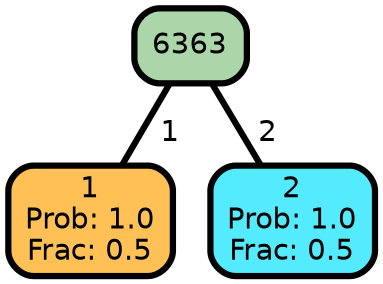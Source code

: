 graph Tree {
node [shape=box, style="filled, rounded",color="black",penwidth="3",fontcolor="black",                 fontname=helvetica] ;
graph [ranksep="0 equally", splines=straight,                 bgcolor=transparent, dpi=200] ;
edge [fontname=helvetica, color=black] ;
0 [label="1
Prob: 1.0
Frac: 0.5", fillcolor="#ffc155"] ;
1 [label="6363", fillcolor="#aad6aa"] ;
2 [label="2
Prob: 1.0
Frac: 0.5", fillcolor="#55ebff"] ;
1 -- 0 [label=" 1",penwidth=3] ;
1 -- 2 [label=" 2",penwidth=3] ;
{rank = same;}}